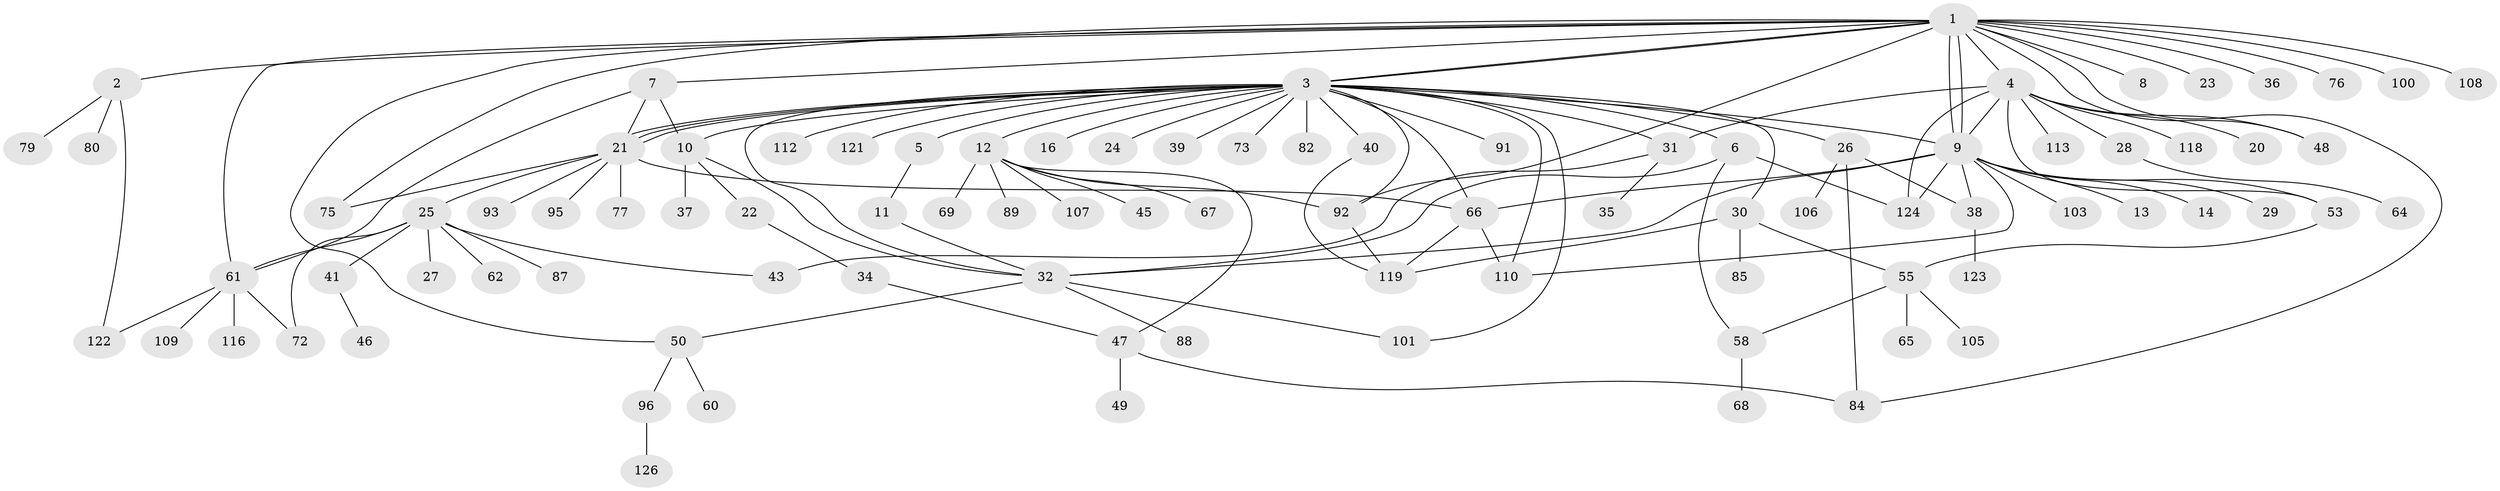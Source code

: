// Generated by graph-tools (version 1.1) at 2025/23/03/03/25 07:23:54]
// undirected, 92 vertices, 131 edges
graph export_dot {
graph [start="1"]
  node [color=gray90,style=filled];
  1 [super="+99"];
  2 [super="+42"];
  3 [super="+114"];
  4 [super="+90"];
  5;
  6 [super="+33"];
  7 [super="+18"];
  8;
  9 [super="+63"];
  10;
  11 [super="+17"];
  12 [super="+15"];
  13;
  14;
  16 [super="+19"];
  20;
  21 [super="+70"];
  22;
  23;
  24;
  25 [super="+52"];
  26 [super="+97"];
  27;
  28;
  29;
  30 [super="+56"];
  31 [super="+115"];
  32 [super="+54"];
  34;
  35;
  36;
  37;
  38;
  39;
  40 [super="+44"];
  41;
  43 [super="+104"];
  45;
  46 [super="+51"];
  47 [super="+81"];
  48 [super="+59"];
  49;
  50 [super="+111"];
  53 [super="+57"];
  55 [super="+71"];
  58 [super="+74"];
  60;
  61 [super="+86"];
  62;
  64 [super="+98"];
  65;
  66 [super="+94"];
  67;
  68;
  69;
  72;
  73;
  75 [super="+83"];
  76 [super="+117"];
  77 [super="+78"];
  79;
  80;
  82;
  84;
  85;
  87;
  88;
  89;
  91;
  92 [super="+125"];
  93;
  95;
  96;
  100;
  101 [super="+102"];
  103;
  105;
  106;
  107;
  108;
  109;
  110;
  112;
  113;
  116;
  118;
  119 [super="+120"];
  121;
  122;
  123;
  124;
  126;
  1 -- 2;
  1 -- 3;
  1 -- 3;
  1 -- 4;
  1 -- 7;
  1 -- 8;
  1 -- 9;
  1 -- 9;
  1 -- 23;
  1 -- 36;
  1 -- 50;
  1 -- 76;
  1 -- 84;
  1 -- 92;
  1 -- 100;
  1 -- 108;
  1 -- 48;
  1 -- 61;
  1 -- 75;
  2 -- 79;
  2 -- 122;
  2 -- 80;
  3 -- 5;
  3 -- 6;
  3 -- 10;
  3 -- 12;
  3 -- 16;
  3 -- 21;
  3 -- 21;
  3 -- 21;
  3 -- 24;
  3 -- 26;
  3 -- 30;
  3 -- 31;
  3 -- 32;
  3 -- 39;
  3 -- 40;
  3 -- 66;
  3 -- 73;
  3 -- 82;
  3 -- 91;
  3 -- 110;
  3 -- 112;
  3 -- 121;
  3 -- 92;
  3 -- 9;
  3 -- 101;
  4 -- 20;
  4 -- 28;
  4 -- 31;
  4 -- 48;
  4 -- 53;
  4 -- 113;
  4 -- 118;
  4 -- 124;
  4 -- 9;
  5 -- 11;
  6 -- 58;
  6 -- 124;
  6 -- 32;
  7 -- 61;
  7 -- 10;
  7 -- 21;
  9 -- 13;
  9 -- 14;
  9 -- 29;
  9 -- 38;
  9 -- 53;
  9 -- 103;
  9 -- 110;
  9 -- 66;
  9 -- 124;
  9 -- 32;
  10 -- 22;
  10 -- 32;
  10 -- 37;
  11 -- 32;
  12 -- 67;
  12 -- 92;
  12 -- 107;
  12 -- 69;
  12 -- 89;
  12 -- 45;
  12 -- 47;
  21 -- 25;
  21 -- 66;
  21 -- 75;
  21 -- 77;
  21 -- 93;
  21 -- 95;
  22 -- 34;
  25 -- 27;
  25 -- 41;
  25 -- 43;
  25 -- 61;
  25 -- 62;
  25 -- 72;
  25 -- 87;
  26 -- 38;
  26 -- 84;
  26 -- 106;
  28 -- 64;
  30 -- 55;
  30 -- 119;
  30 -- 85;
  31 -- 35;
  31 -- 43;
  32 -- 50;
  32 -- 88;
  32 -- 101;
  34 -- 47;
  38 -- 123;
  40 -- 119;
  41 -- 46;
  47 -- 49;
  47 -- 84;
  50 -- 60;
  50 -- 96;
  53 -- 55;
  55 -- 65;
  55 -- 105;
  55 -- 58;
  58 -- 68;
  61 -- 72;
  61 -- 109;
  61 -- 116;
  61 -- 122;
  66 -- 119;
  66 -- 110;
  92 -- 119;
  96 -- 126;
}
